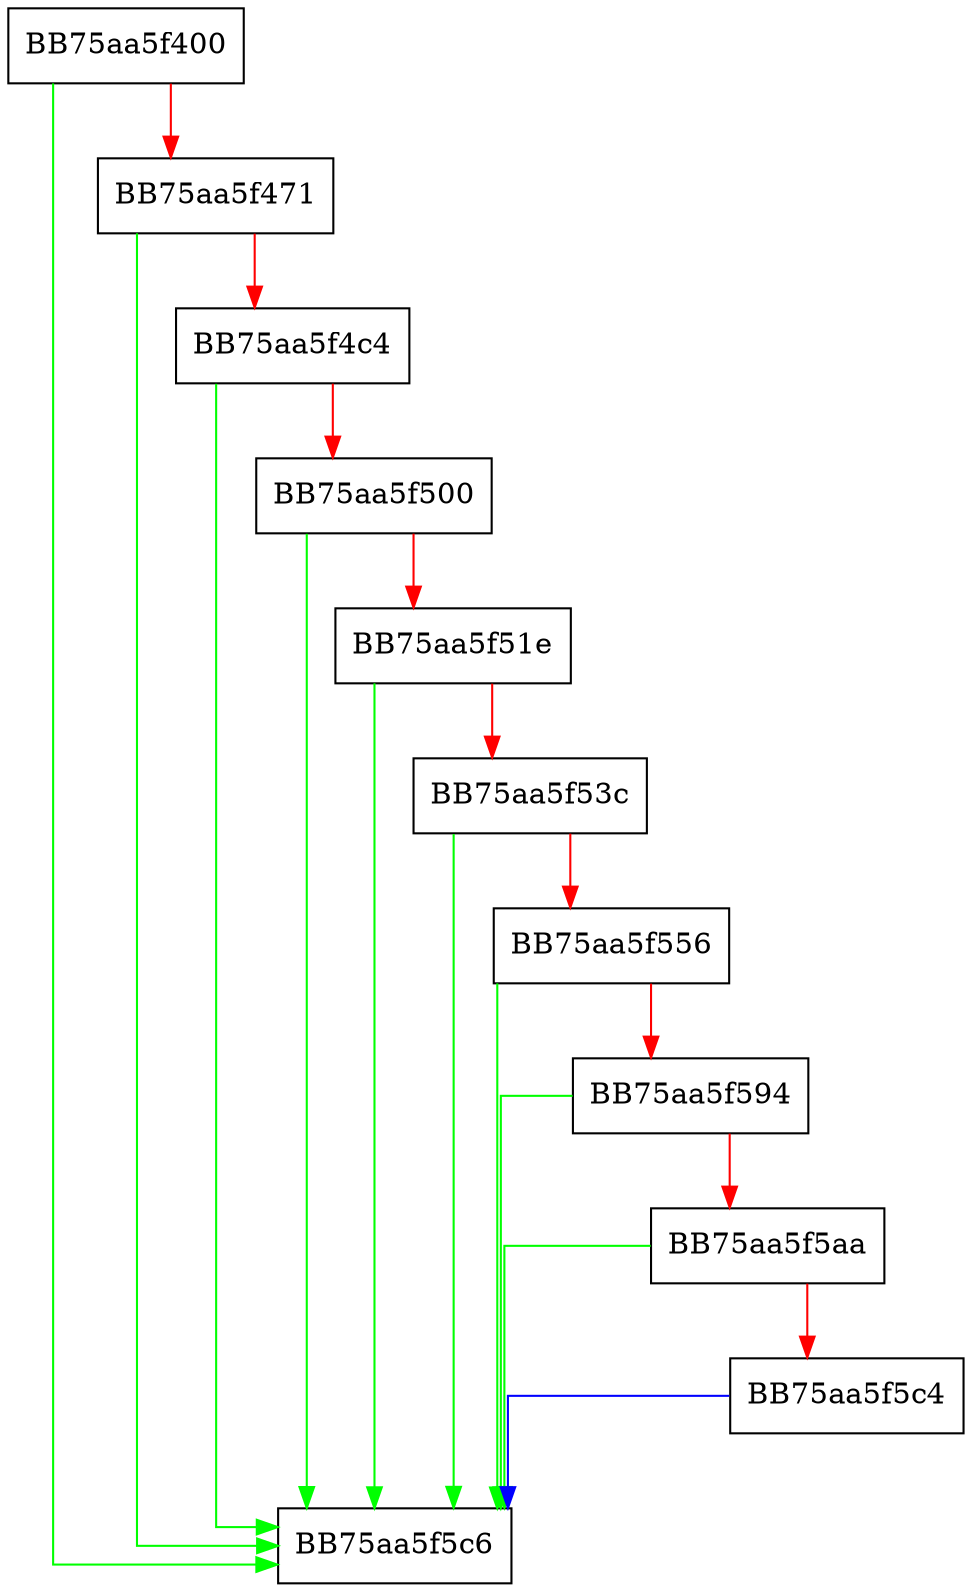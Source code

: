 digraph LoadUnpackInfo {
  node [shape="box"];
  graph [splines=ortho];
  BB75aa5f400 -> BB75aa5f5c6 [color="green"];
  BB75aa5f400 -> BB75aa5f471 [color="red"];
  BB75aa5f471 -> BB75aa5f5c6 [color="green"];
  BB75aa5f471 -> BB75aa5f4c4 [color="red"];
  BB75aa5f4c4 -> BB75aa5f5c6 [color="green"];
  BB75aa5f4c4 -> BB75aa5f500 [color="red"];
  BB75aa5f500 -> BB75aa5f5c6 [color="green"];
  BB75aa5f500 -> BB75aa5f51e [color="red"];
  BB75aa5f51e -> BB75aa5f5c6 [color="green"];
  BB75aa5f51e -> BB75aa5f53c [color="red"];
  BB75aa5f53c -> BB75aa5f5c6 [color="green"];
  BB75aa5f53c -> BB75aa5f556 [color="red"];
  BB75aa5f556 -> BB75aa5f5c6 [color="green"];
  BB75aa5f556 -> BB75aa5f594 [color="red"];
  BB75aa5f594 -> BB75aa5f5c6 [color="green"];
  BB75aa5f594 -> BB75aa5f5aa [color="red"];
  BB75aa5f5aa -> BB75aa5f5c6 [color="green"];
  BB75aa5f5aa -> BB75aa5f5c4 [color="red"];
  BB75aa5f5c4 -> BB75aa5f5c6 [color="blue"];
}
